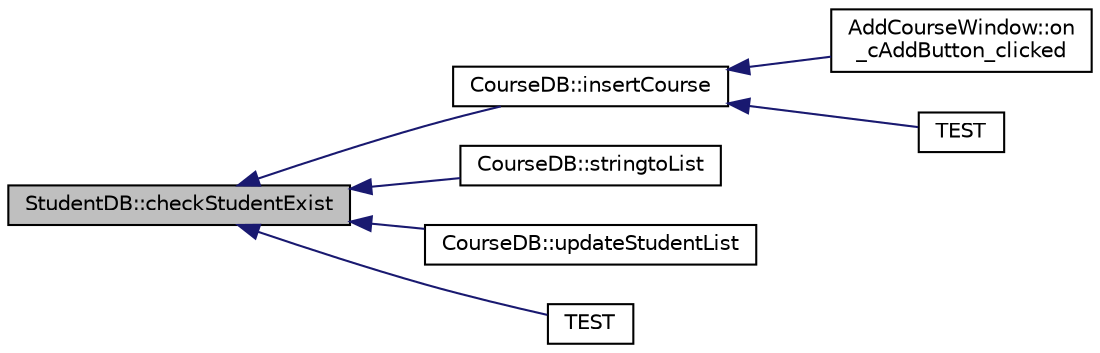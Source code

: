 digraph "StudentDB::checkStudentExist"
{
  edge [fontname="Helvetica",fontsize="10",labelfontname="Helvetica",labelfontsize="10"];
  node [fontname="Helvetica",fontsize="10",shape=record];
  rankdir="LR";
  Node1 [label="StudentDB::checkStudentExist",height=0.2,width=0.4,color="black", fillcolor="grey75", style="filled", fontcolor="black"];
  Node1 -> Node2 [dir="back",color="midnightblue",fontsize="10",style="solid"];
  Node2 [label="CourseDB::insertCourse",height=0.2,width=0.4,color="black", fillcolor="white", style="filled",URL="$class_course_d_b.html#a4b7e78db87d134769f842ab51aa3f0b4",tooltip="Insert a new course in the database with a list of names, dates and student IDs (SIDString), update the student list and send a confirmation email. "];
  Node2 -> Node3 [dir="back",color="midnightblue",fontsize="10",style="solid"];
  Node3 [label="AddCourseWindow::on\l_cAddButton_clicked",height=0.2,width=0.4,color="black", fillcolor="white", style="filled",URL="$class_add_course_window.html#a6352af0f6a82eb9b773cdf5c535bbcc5",tooltip="Validate all fields and add course to database. "];
  Node2 -> Node4 [dir="back",color="midnightblue",fontsize="10",style="solid"];
  Node4 [label="TEST",height=0.2,width=0.4,color="black", fillcolor="white", style="filled",URL="$test_course_d_b_8h.html#a35b7740d4da26be157134580b3785b20"];
  Node1 -> Node5 [dir="back",color="midnightblue",fontsize="10",style="solid"];
  Node5 [label="CourseDB::stringtoList",height=0.2,width=0.4,color="black", fillcolor="white", style="filled",URL="$class_course_d_b.html#a2b7bc837a8a08c6c6272a1b3e6a4f3cc"];
  Node1 -> Node6 [dir="back",color="midnightblue",fontsize="10",style="solid"];
  Node6 [label="CourseDB::updateStudentList",height=0.2,width=0.4,color="black", fillcolor="white", style="filled",URL="$class_course_d_b.html#a0a71cd964ea94d514a465b11cb65c437",tooltip="Update course student list, students receive confirmation email. "];
  Node1 -> Node7 [dir="back",color="midnightblue",fontsize="10",style="solid"];
  Node7 [label="TEST",height=0.2,width=0.4,color="black", fillcolor="white", style="filled",URL="$test_student_d_b_8h.html#ae2259b87631dc29dec246dac5079d2ff"];
}
